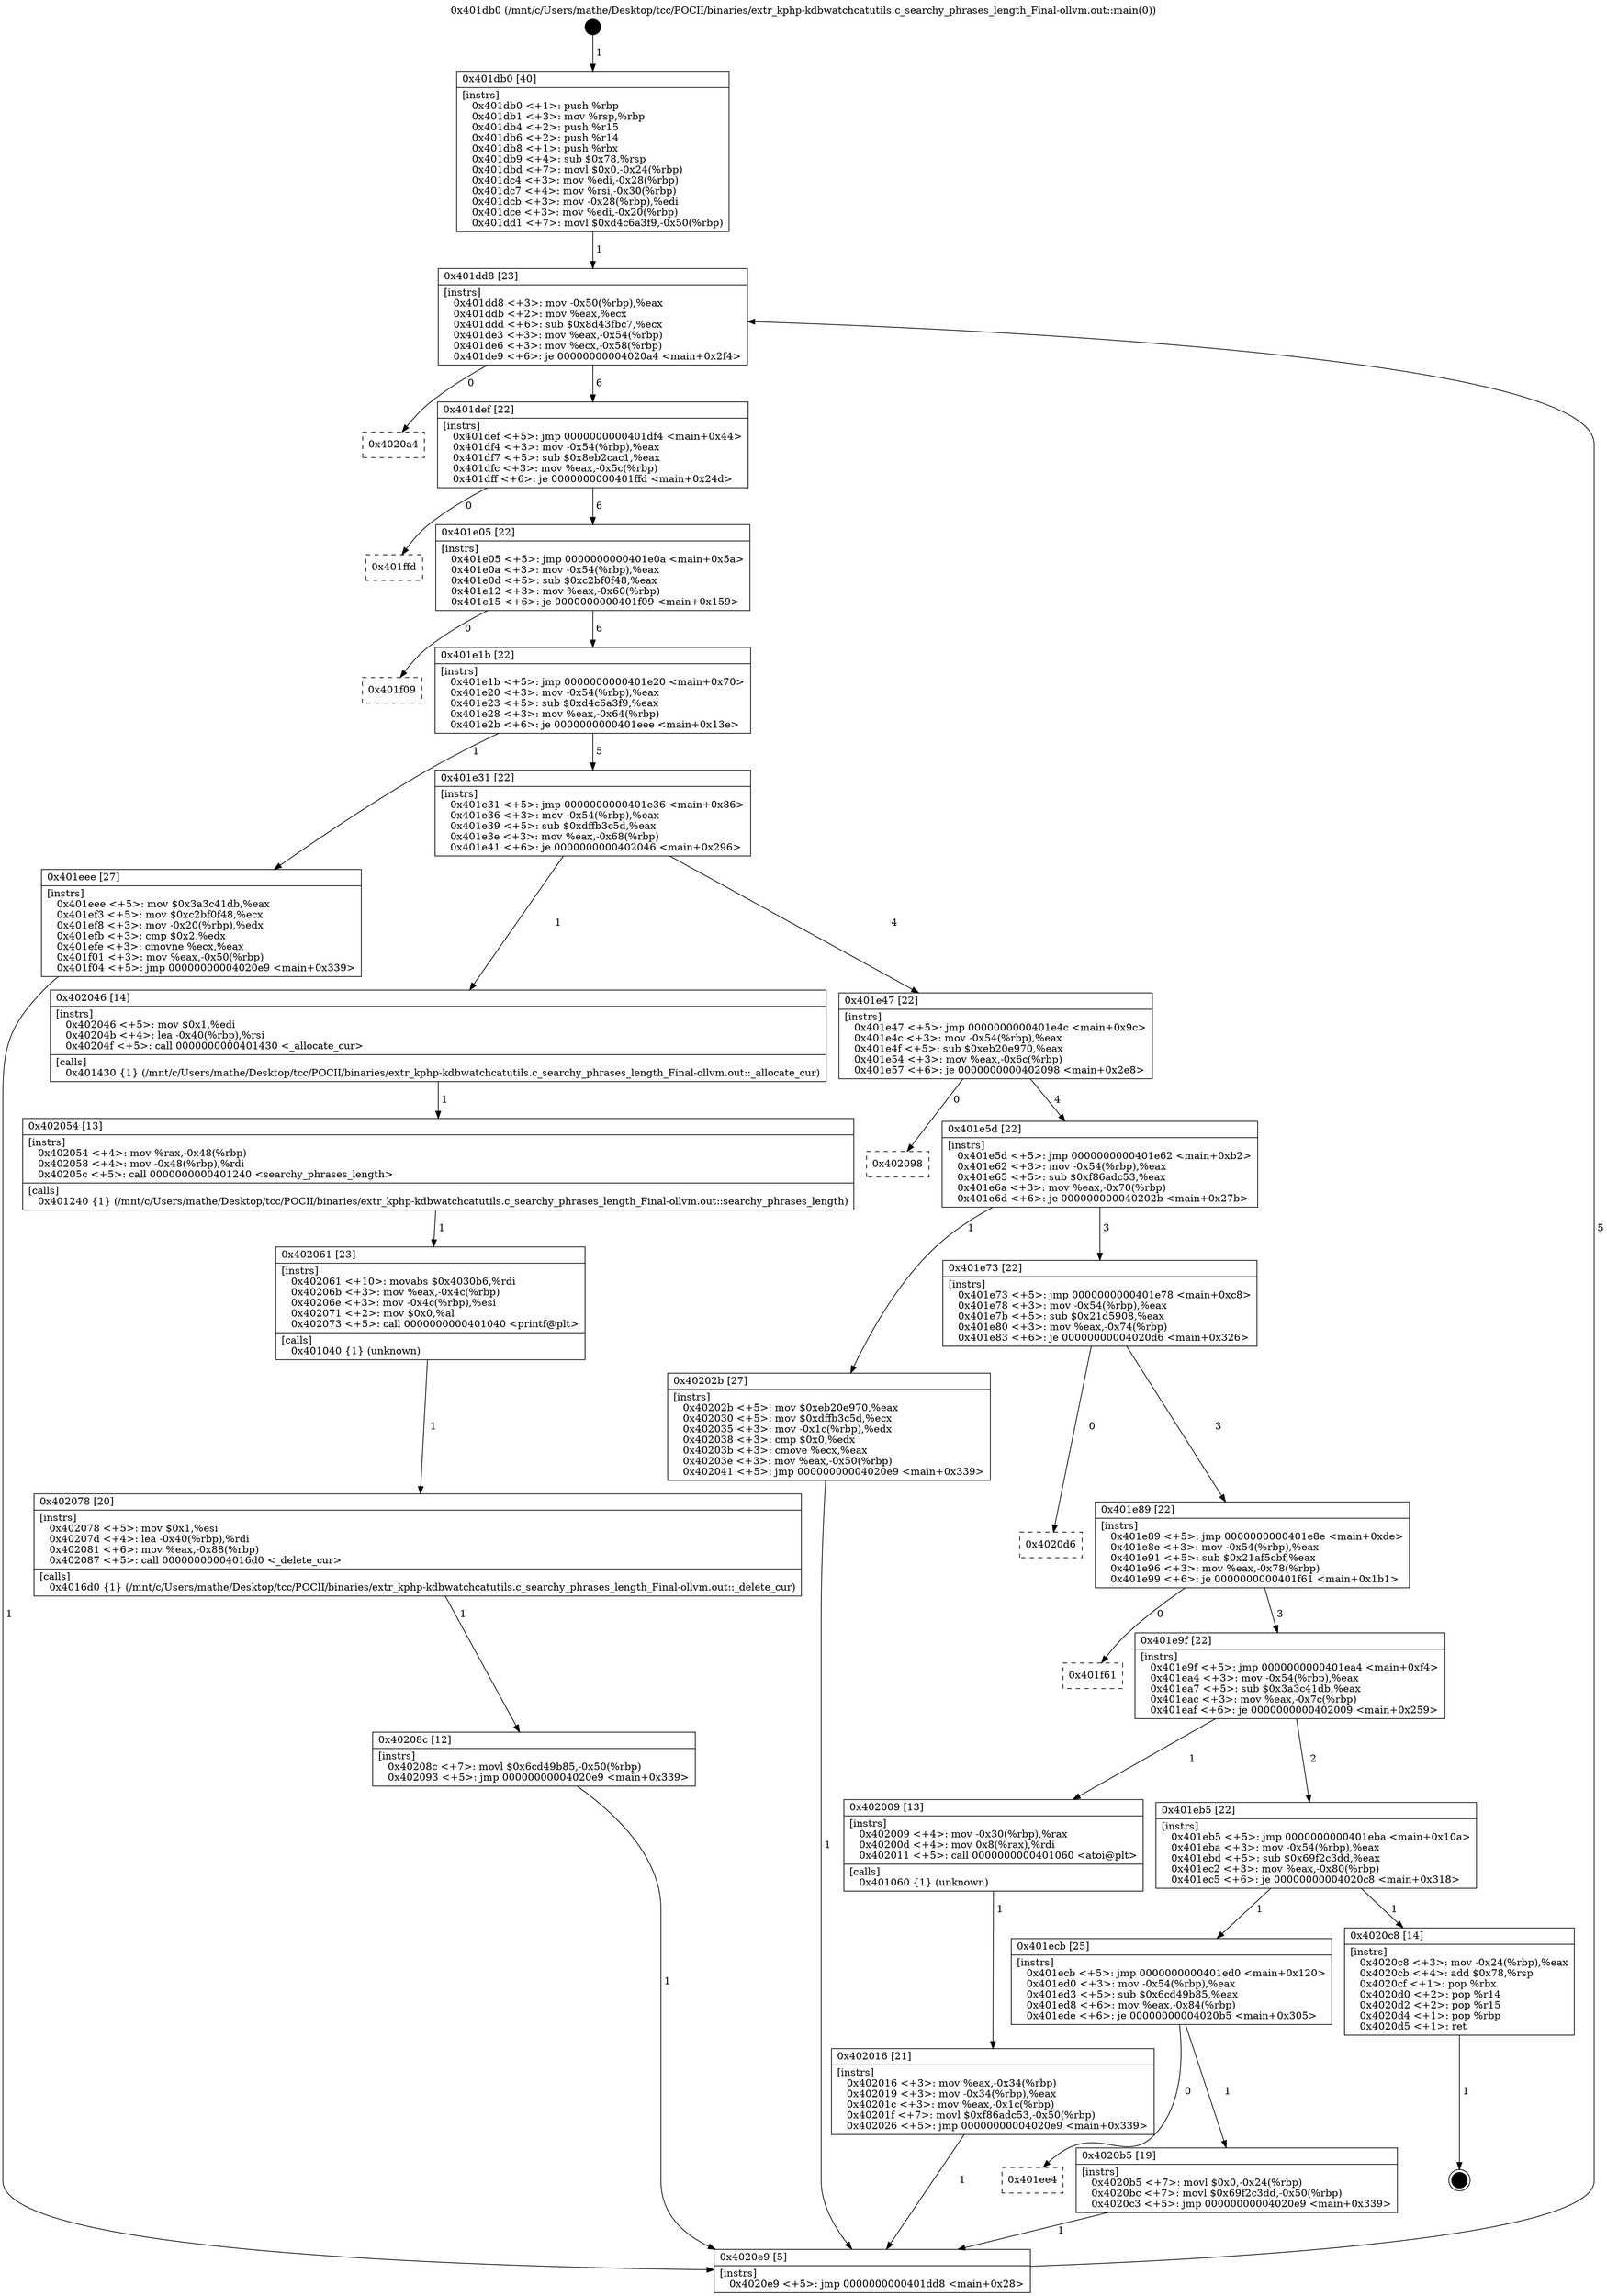 digraph "0x401db0" {
  label = "0x401db0 (/mnt/c/Users/mathe/Desktop/tcc/POCII/binaries/extr_kphp-kdbwatchcatutils.c_searchy_phrases_length_Final-ollvm.out::main(0))"
  labelloc = "t"
  node[shape=record]

  Entry [label="",width=0.3,height=0.3,shape=circle,fillcolor=black,style=filled]
  "0x401dd8" [label="{
     0x401dd8 [23]\l
     | [instrs]\l
     &nbsp;&nbsp;0x401dd8 \<+3\>: mov -0x50(%rbp),%eax\l
     &nbsp;&nbsp;0x401ddb \<+2\>: mov %eax,%ecx\l
     &nbsp;&nbsp;0x401ddd \<+6\>: sub $0x8d43fbc7,%ecx\l
     &nbsp;&nbsp;0x401de3 \<+3\>: mov %eax,-0x54(%rbp)\l
     &nbsp;&nbsp;0x401de6 \<+3\>: mov %ecx,-0x58(%rbp)\l
     &nbsp;&nbsp;0x401de9 \<+6\>: je 00000000004020a4 \<main+0x2f4\>\l
  }"]
  "0x4020a4" [label="{
     0x4020a4\l
  }", style=dashed]
  "0x401def" [label="{
     0x401def [22]\l
     | [instrs]\l
     &nbsp;&nbsp;0x401def \<+5\>: jmp 0000000000401df4 \<main+0x44\>\l
     &nbsp;&nbsp;0x401df4 \<+3\>: mov -0x54(%rbp),%eax\l
     &nbsp;&nbsp;0x401df7 \<+5\>: sub $0x8eb2cac1,%eax\l
     &nbsp;&nbsp;0x401dfc \<+3\>: mov %eax,-0x5c(%rbp)\l
     &nbsp;&nbsp;0x401dff \<+6\>: je 0000000000401ffd \<main+0x24d\>\l
  }"]
  Exit [label="",width=0.3,height=0.3,shape=circle,fillcolor=black,style=filled,peripheries=2]
  "0x401ffd" [label="{
     0x401ffd\l
  }", style=dashed]
  "0x401e05" [label="{
     0x401e05 [22]\l
     | [instrs]\l
     &nbsp;&nbsp;0x401e05 \<+5\>: jmp 0000000000401e0a \<main+0x5a\>\l
     &nbsp;&nbsp;0x401e0a \<+3\>: mov -0x54(%rbp),%eax\l
     &nbsp;&nbsp;0x401e0d \<+5\>: sub $0xc2bf0f48,%eax\l
     &nbsp;&nbsp;0x401e12 \<+3\>: mov %eax,-0x60(%rbp)\l
     &nbsp;&nbsp;0x401e15 \<+6\>: je 0000000000401f09 \<main+0x159\>\l
  }"]
  "0x401ee4" [label="{
     0x401ee4\l
  }", style=dashed]
  "0x401f09" [label="{
     0x401f09\l
  }", style=dashed]
  "0x401e1b" [label="{
     0x401e1b [22]\l
     | [instrs]\l
     &nbsp;&nbsp;0x401e1b \<+5\>: jmp 0000000000401e20 \<main+0x70\>\l
     &nbsp;&nbsp;0x401e20 \<+3\>: mov -0x54(%rbp),%eax\l
     &nbsp;&nbsp;0x401e23 \<+5\>: sub $0xd4c6a3f9,%eax\l
     &nbsp;&nbsp;0x401e28 \<+3\>: mov %eax,-0x64(%rbp)\l
     &nbsp;&nbsp;0x401e2b \<+6\>: je 0000000000401eee \<main+0x13e\>\l
  }"]
  "0x4020b5" [label="{
     0x4020b5 [19]\l
     | [instrs]\l
     &nbsp;&nbsp;0x4020b5 \<+7\>: movl $0x0,-0x24(%rbp)\l
     &nbsp;&nbsp;0x4020bc \<+7\>: movl $0x69f2c3dd,-0x50(%rbp)\l
     &nbsp;&nbsp;0x4020c3 \<+5\>: jmp 00000000004020e9 \<main+0x339\>\l
  }"]
  "0x401eee" [label="{
     0x401eee [27]\l
     | [instrs]\l
     &nbsp;&nbsp;0x401eee \<+5\>: mov $0x3a3c41db,%eax\l
     &nbsp;&nbsp;0x401ef3 \<+5\>: mov $0xc2bf0f48,%ecx\l
     &nbsp;&nbsp;0x401ef8 \<+3\>: mov -0x20(%rbp),%edx\l
     &nbsp;&nbsp;0x401efb \<+3\>: cmp $0x2,%edx\l
     &nbsp;&nbsp;0x401efe \<+3\>: cmovne %ecx,%eax\l
     &nbsp;&nbsp;0x401f01 \<+3\>: mov %eax,-0x50(%rbp)\l
     &nbsp;&nbsp;0x401f04 \<+5\>: jmp 00000000004020e9 \<main+0x339\>\l
  }"]
  "0x401e31" [label="{
     0x401e31 [22]\l
     | [instrs]\l
     &nbsp;&nbsp;0x401e31 \<+5\>: jmp 0000000000401e36 \<main+0x86\>\l
     &nbsp;&nbsp;0x401e36 \<+3\>: mov -0x54(%rbp),%eax\l
     &nbsp;&nbsp;0x401e39 \<+5\>: sub $0xdffb3c5d,%eax\l
     &nbsp;&nbsp;0x401e3e \<+3\>: mov %eax,-0x68(%rbp)\l
     &nbsp;&nbsp;0x401e41 \<+6\>: je 0000000000402046 \<main+0x296\>\l
  }"]
  "0x4020e9" [label="{
     0x4020e9 [5]\l
     | [instrs]\l
     &nbsp;&nbsp;0x4020e9 \<+5\>: jmp 0000000000401dd8 \<main+0x28\>\l
  }"]
  "0x401db0" [label="{
     0x401db0 [40]\l
     | [instrs]\l
     &nbsp;&nbsp;0x401db0 \<+1\>: push %rbp\l
     &nbsp;&nbsp;0x401db1 \<+3\>: mov %rsp,%rbp\l
     &nbsp;&nbsp;0x401db4 \<+2\>: push %r15\l
     &nbsp;&nbsp;0x401db6 \<+2\>: push %r14\l
     &nbsp;&nbsp;0x401db8 \<+1\>: push %rbx\l
     &nbsp;&nbsp;0x401db9 \<+4\>: sub $0x78,%rsp\l
     &nbsp;&nbsp;0x401dbd \<+7\>: movl $0x0,-0x24(%rbp)\l
     &nbsp;&nbsp;0x401dc4 \<+3\>: mov %edi,-0x28(%rbp)\l
     &nbsp;&nbsp;0x401dc7 \<+4\>: mov %rsi,-0x30(%rbp)\l
     &nbsp;&nbsp;0x401dcb \<+3\>: mov -0x28(%rbp),%edi\l
     &nbsp;&nbsp;0x401dce \<+3\>: mov %edi,-0x20(%rbp)\l
     &nbsp;&nbsp;0x401dd1 \<+7\>: movl $0xd4c6a3f9,-0x50(%rbp)\l
  }"]
  "0x401ecb" [label="{
     0x401ecb [25]\l
     | [instrs]\l
     &nbsp;&nbsp;0x401ecb \<+5\>: jmp 0000000000401ed0 \<main+0x120\>\l
     &nbsp;&nbsp;0x401ed0 \<+3\>: mov -0x54(%rbp),%eax\l
     &nbsp;&nbsp;0x401ed3 \<+5\>: sub $0x6cd49b85,%eax\l
     &nbsp;&nbsp;0x401ed8 \<+6\>: mov %eax,-0x84(%rbp)\l
     &nbsp;&nbsp;0x401ede \<+6\>: je 00000000004020b5 \<main+0x305\>\l
  }"]
  "0x402046" [label="{
     0x402046 [14]\l
     | [instrs]\l
     &nbsp;&nbsp;0x402046 \<+5\>: mov $0x1,%edi\l
     &nbsp;&nbsp;0x40204b \<+4\>: lea -0x40(%rbp),%rsi\l
     &nbsp;&nbsp;0x40204f \<+5\>: call 0000000000401430 \<_allocate_cur\>\l
     | [calls]\l
     &nbsp;&nbsp;0x401430 \{1\} (/mnt/c/Users/mathe/Desktop/tcc/POCII/binaries/extr_kphp-kdbwatchcatutils.c_searchy_phrases_length_Final-ollvm.out::_allocate_cur)\l
  }"]
  "0x401e47" [label="{
     0x401e47 [22]\l
     | [instrs]\l
     &nbsp;&nbsp;0x401e47 \<+5\>: jmp 0000000000401e4c \<main+0x9c\>\l
     &nbsp;&nbsp;0x401e4c \<+3\>: mov -0x54(%rbp),%eax\l
     &nbsp;&nbsp;0x401e4f \<+5\>: sub $0xeb20e970,%eax\l
     &nbsp;&nbsp;0x401e54 \<+3\>: mov %eax,-0x6c(%rbp)\l
     &nbsp;&nbsp;0x401e57 \<+6\>: je 0000000000402098 \<main+0x2e8\>\l
  }"]
  "0x4020c8" [label="{
     0x4020c8 [14]\l
     | [instrs]\l
     &nbsp;&nbsp;0x4020c8 \<+3\>: mov -0x24(%rbp),%eax\l
     &nbsp;&nbsp;0x4020cb \<+4\>: add $0x78,%rsp\l
     &nbsp;&nbsp;0x4020cf \<+1\>: pop %rbx\l
     &nbsp;&nbsp;0x4020d0 \<+2\>: pop %r14\l
     &nbsp;&nbsp;0x4020d2 \<+2\>: pop %r15\l
     &nbsp;&nbsp;0x4020d4 \<+1\>: pop %rbp\l
     &nbsp;&nbsp;0x4020d5 \<+1\>: ret\l
  }"]
  "0x402098" [label="{
     0x402098\l
  }", style=dashed]
  "0x401e5d" [label="{
     0x401e5d [22]\l
     | [instrs]\l
     &nbsp;&nbsp;0x401e5d \<+5\>: jmp 0000000000401e62 \<main+0xb2\>\l
     &nbsp;&nbsp;0x401e62 \<+3\>: mov -0x54(%rbp),%eax\l
     &nbsp;&nbsp;0x401e65 \<+5\>: sub $0xf86adc53,%eax\l
     &nbsp;&nbsp;0x401e6a \<+3\>: mov %eax,-0x70(%rbp)\l
     &nbsp;&nbsp;0x401e6d \<+6\>: je 000000000040202b \<main+0x27b\>\l
  }"]
  "0x40208c" [label="{
     0x40208c [12]\l
     | [instrs]\l
     &nbsp;&nbsp;0x40208c \<+7\>: movl $0x6cd49b85,-0x50(%rbp)\l
     &nbsp;&nbsp;0x402093 \<+5\>: jmp 00000000004020e9 \<main+0x339\>\l
  }"]
  "0x40202b" [label="{
     0x40202b [27]\l
     | [instrs]\l
     &nbsp;&nbsp;0x40202b \<+5\>: mov $0xeb20e970,%eax\l
     &nbsp;&nbsp;0x402030 \<+5\>: mov $0xdffb3c5d,%ecx\l
     &nbsp;&nbsp;0x402035 \<+3\>: mov -0x1c(%rbp),%edx\l
     &nbsp;&nbsp;0x402038 \<+3\>: cmp $0x0,%edx\l
     &nbsp;&nbsp;0x40203b \<+3\>: cmove %ecx,%eax\l
     &nbsp;&nbsp;0x40203e \<+3\>: mov %eax,-0x50(%rbp)\l
     &nbsp;&nbsp;0x402041 \<+5\>: jmp 00000000004020e9 \<main+0x339\>\l
  }"]
  "0x401e73" [label="{
     0x401e73 [22]\l
     | [instrs]\l
     &nbsp;&nbsp;0x401e73 \<+5\>: jmp 0000000000401e78 \<main+0xc8\>\l
     &nbsp;&nbsp;0x401e78 \<+3\>: mov -0x54(%rbp),%eax\l
     &nbsp;&nbsp;0x401e7b \<+5\>: sub $0x21d5908,%eax\l
     &nbsp;&nbsp;0x401e80 \<+3\>: mov %eax,-0x74(%rbp)\l
     &nbsp;&nbsp;0x401e83 \<+6\>: je 00000000004020d6 \<main+0x326\>\l
  }"]
  "0x402078" [label="{
     0x402078 [20]\l
     | [instrs]\l
     &nbsp;&nbsp;0x402078 \<+5\>: mov $0x1,%esi\l
     &nbsp;&nbsp;0x40207d \<+4\>: lea -0x40(%rbp),%rdi\l
     &nbsp;&nbsp;0x402081 \<+6\>: mov %eax,-0x88(%rbp)\l
     &nbsp;&nbsp;0x402087 \<+5\>: call 00000000004016d0 \<_delete_cur\>\l
     | [calls]\l
     &nbsp;&nbsp;0x4016d0 \{1\} (/mnt/c/Users/mathe/Desktop/tcc/POCII/binaries/extr_kphp-kdbwatchcatutils.c_searchy_phrases_length_Final-ollvm.out::_delete_cur)\l
  }"]
  "0x4020d6" [label="{
     0x4020d6\l
  }", style=dashed]
  "0x401e89" [label="{
     0x401e89 [22]\l
     | [instrs]\l
     &nbsp;&nbsp;0x401e89 \<+5\>: jmp 0000000000401e8e \<main+0xde\>\l
     &nbsp;&nbsp;0x401e8e \<+3\>: mov -0x54(%rbp),%eax\l
     &nbsp;&nbsp;0x401e91 \<+5\>: sub $0x21af5cbf,%eax\l
     &nbsp;&nbsp;0x401e96 \<+3\>: mov %eax,-0x78(%rbp)\l
     &nbsp;&nbsp;0x401e99 \<+6\>: je 0000000000401f61 \<main+0x1b1\>\l
  }"]
  "0x402061" [label="{
     0x402061 [23]\l
     | [instrs]\l
     &nbsp;&nbsp;0x402061 \<+10\>: movabs $0x4030b6,%rdi\l
     &nbsp;&nbsp;0x40206b \<+3\>: mov %eax,-0x4c(%rbp)\l
     &nbsp;&nbsp;0x40206e \<+3\>: mov -0x4c(%rbp),%esi\l
     &nbsp;&nbsp;0x402071 \<+2\>: mov $0x0,%al\l
     &nbsp;&nbsp;0x402073 \<+5\>: call 0000000000401040 \<printf@plt\>\l
     | [calls]\l
     &nbsp;&nbsp;0x401040 \{1\} (unknown)\l
  }"]
  "0x401f61" [label="{
     0x401f61\l
  }", style=dashed]
  "0x401e9f" [label="{
     0x401e9f [22]\l
     | [instrs]\l
     &nbsp;&nbsp;0x401e9f \<+5\>: jmp 0000000000401ea4 \<main+0xf4\>\l
     &nbsp;&nbsp;0x401ea4 \<+3\>: mov -0x54(%rbp),%eax\l
     &nbsp;&nbsp;0x401ea7 \<+5\>: sub $0x3a3c41db,%eax\l
     &nbsp;&nbsp;0x401eac \<+3\>: mov %eax,-0x7c(%rbp)\l
     &nbsp;&nbsp;0x401eaf \<+6\>: je 0000000000402009 \<main+0x259\>\l
  }"]
  "0x402054" [label="{
     0x402054 [13]\l
     | [instrs]\l
     &nbsp;&nbsp;0x402054 \<+4\>: mov %rax,-0x48(%rbp)\l
     &nbsp;&nbsp;0x402058 \<+4\>: mov -0x48(%rbp),%rdi\l
     &nbsp;&nbsp;0x40205c \<+5\>: call 0000000000401240 \<searchy_phrases_length\>\l
     | [calls]\l
     &nbsp;&nbsp;0x401240 \{1\} (/mnt/c/Users/mathe/Desktop/tcc/POCII/binaries/extr_kphp-kdbwatchcatutils.c_searchy_phrases_length_Final-ollvm.out::searchy_phrases_length)\l
  }"]
  "0x402009" [label="{
     0x402009 [13]\l
     | [instrs]\l
     &nbsp;&nbsp;0x402009 \<+4\>: mov -0x30(%rbp),%rax\l
     &nbsp;&nbsp;0x40200d \<+4\>: mov 0x8(%rax),%rdi\l
     &nbsp;&nbsp;0x402011 \<+5\>: call 0000000000401060 \<atoi@plt\>\l
     | [calls]\l
     &nbsp;&nbsp;0x401060 \{1\} (unknown)\l
  }"]
  "0x401eb5" [label="{
     0x401eb5 [22]\l
     | [instrs]\l
     &nbsp;&nbsp;0x401eb5 \<+5\>: jmp 0000000000401eba \<main+0x10a\>\l
     &nbsp;&nbsp;0x401eba \<+3\>: mov -0x54(%rbp),%eax\l
     &nbsp;&nbsp;0x401ebd \<+5\>: sub $0x69f2c3dd,%eax\l
     &nbsp;&nbsp;0x401ec2 \<+3\>: mov %eax,-0x80(%rbp)\l
     &nbsp;&nbsp;0x401ec5 \<+6\>: je 00000000004020c8 \<main+0x318\>\l
  }"]
  "0x402016" [label="{
     0x402016 [21]\l
     | [instrs]\l
     &nbsp;&nbsp;0x402016 \<+3\>: mov %eax,-0x34(%rbp)\l
     &nbsp;&nbsp;0x402019 \<+3\>: mov -0x34(%rbp),%eax\l
     &nbsp;&nbsp;0x40201c \<+3\>: mov %eax,-0x1c(%rbp)\l
     &nbsp;&nbsp;0x40201f \<+7\>: movl $0xf86adc53,-0x50(%rbp)\l
     &nbsp;&nbsp;0x402026 \<+5\>: jmp 00000000004020e9 \<main+0x339\>\l
  }"]
  Entry -> "0x401db0" [label=" 1"]
  "0x401dd8" -> "0x4020a4" [label=" 0"]
  "0x401dd8" -> "0x401def" [label=" 6"]
  "0x4020c8" -> Exit [label=" 1"]
  "0x401def" -> "0x401ffd" [label=" 0"]
  "0x401def" -> "0x401e05" [label=" 6"]
  "0x4020b5" -> "0x4020e9" [label=" 1"]
  "0x401e05" -> "0x401f09" [label=" 0"]
  "0x401e05" -> "0x401e1b" [label=" 6"]
  "0x401ecb" -> "0x401ee4" [label=" 0"]
  "0x401e1b" -> "0x401eee" [label=" 1"]
  "0x401e1b" -> "0x401e31" [label=" 5"]
  "0x401eee" -> "0x4020e9" [label=" 1"]
  "0x401db0" -> "0x401dd8" [label=" 1"]
  "0x4020e9" -> "0x401dd8" [label=" 5"]
  "0x401ecb" -> "0x4020b5" [label=" 1"]
  "0x401e31" -> "0x402046" [label=" 1"]
  "0x401e31" -> "0x401e47" [label=" 4"]
  "0x401eb5" -> "0x401ecb" [label=" 1"]
  "0x401e47" -> "0x402098" [label=" 0"]
  "0x401e47" -> "0x401e5d" [label=" 4"]
  "0x401eb5" -> "0x4020c8" [label=" 1"]
  "0x401e5d" -> "0x40202b" [label=" 1"]
  "0x401e5d" -> "0x401e73" [label=" 3"]
  "0x40208c" -> "0x4020e9" [label=" 1"]
  "0x401e73" -> "0x4020d6" [label=" 0"]
  "0x401e73" -> "0x401e89" [label=" 3"]
  "0x402078" -> "0x40208c" [label=" 1"]
  "0x401e89" -> "0x401f61" [label=" 0"]
  "0x401e89" -> "0x401e9f" [label=" 3"]
  "0x402061" -> "0x402078" [label=" 1"]
  "0x401e9f" -> "0x402009" [label=" 1"]
  "0x401e9f" -> "0x401eb5" [label=" 2"]
  "0x402009" -> "0x402016" [label=" 1"]
  "0x402016" -> "0x4020e9" [label=" 1"]
  "0x40202b" -> "0x4020e9" [label=" 1"]
  "0x402046" -> "0x402054" [label=" 1"]
  "0x402054" -> "0x402061" [label=" 1"]
}
